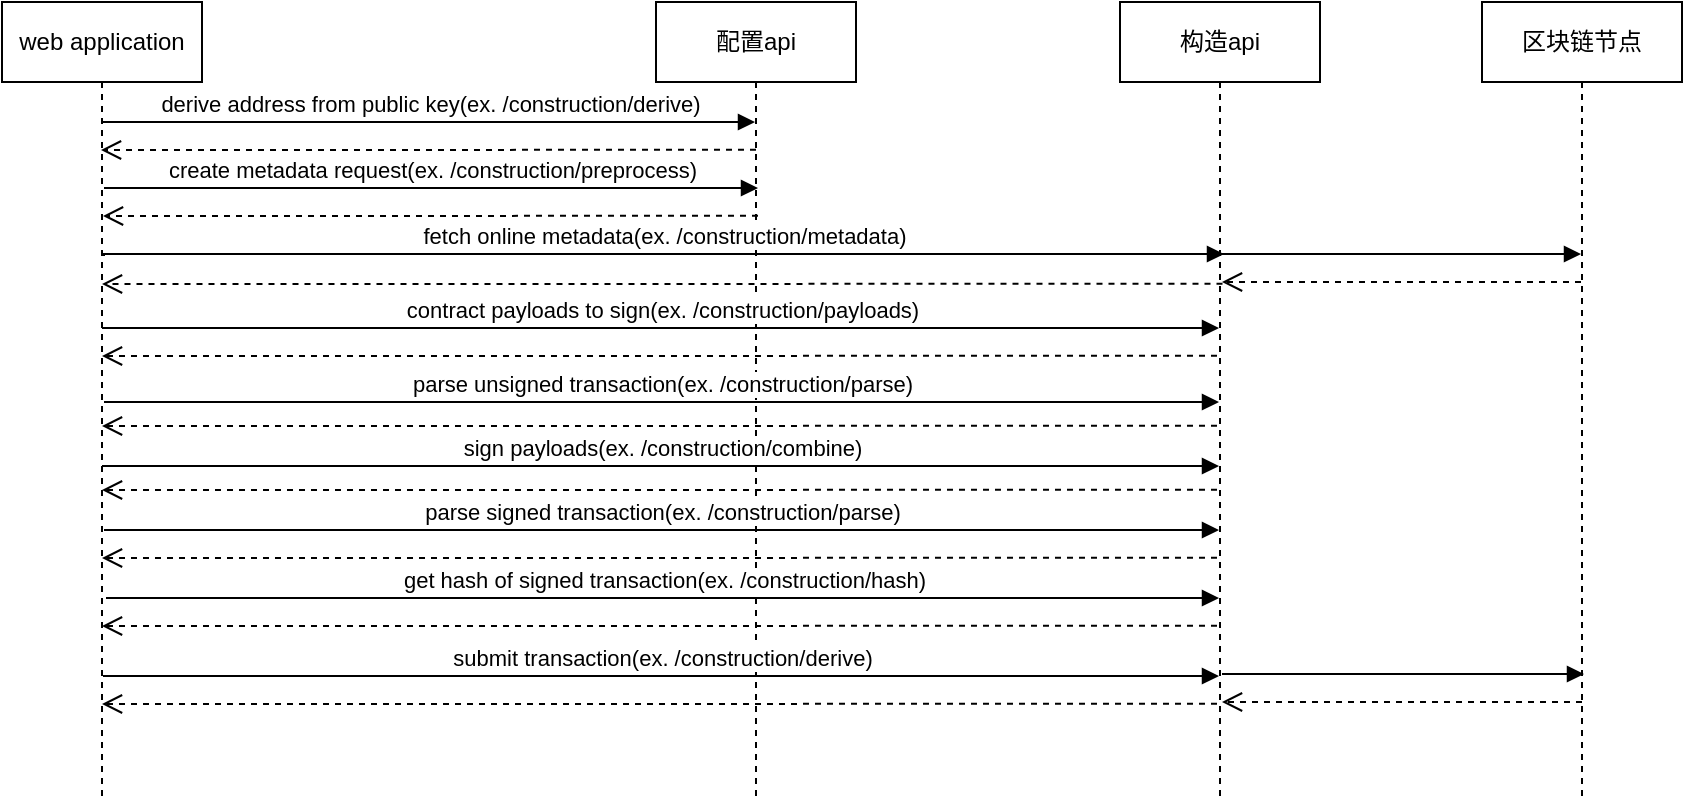 <mxfile version="20.8.20" type="github">
  <diagram name="第 1 页" id="30YcCnIKD1mrAuksQCPE">
    <mxGraphModel dx="926" dy="743" grid="1" gridSize="10" guides="1" tooltips="1" connect="1" arrows="1" fold="1" page="1" pageScale="1" pageWidth="827" pageHeight="1169" math="0" shadow="0">
      <root>
        <mxCell id="0" />
        <mxCell id="1" parent="0" />
        <mxCell id="5dHh55-lNtWIpr4j0pjC-1" value="web application" style="shape=umlLifeline;perimeter=lifelinePerimeter;whiteSpace=wrap;html=1;container=0;dropTarget=0;collapsible=0;recursiveResize=0;outlineConnect=0;portConstraint=eastwest;newEdgeStyle={&quot;edgeStyle&quot;:&quot;elbowEdgeStyle&quot;,&quot;elbow&quot;:&quot;vertical&quot;,&quot;curved&quot;:0,&quot;rounded&quot;:0};" vertex="1" parent="1">
          <mxGeometry x="120" y="160" width="100" height="400" as="geometry" />
        </mxCell>
        <mxCell id="5dHh55-lNtWIpr4j0pjC-2" value="配置api" style="shape=umlLifeline;perimeter=lifelinePerimeter;whiteSpace=wrap;html=1;container=0;dropTarget=0;collapsible=0;recursiveResize=0;outlineConnect=0;portConstraint=eastwest;newEdgeStyle={&quot;edgeStyle&quot;:&quot;elbowEdgeStyle&quot;,&quot;elbow&quot;:&quot;vertical&quot;,&quot;curved&quot;:0,&quot;rounded&quot;:0};" vertex="1" parent="1">
          <mxGeometry x="447" y="160" width="100" height="400" as="geometry" />
        </mxCell>
        <mxCell id="5dHh55-lNtWIpr4j0pjC-4" value="构造api" style="shape=umlLifeline;perimeter=lifelinePerimeter;whiteSpace=wrap;html=1;container=0;dropTarget=0;collapsible=0;recursiveResize=0;outlineConnect=0;portConstraint=eastwest;newEdgeStyle={&quot;edgeStyle&quot;:&quot;elbowEdgeStyle&quot;,&quot;elbow&quot;:&quot;vertical&quot;,&quot;curved&quot;:0,&quot;rounded&quot;:0};" vertex="1" parent="1">
          <mxGeometry x="679" y="160" width="100" height="400" as="geometry" />
        </mxCell>
        <mxCell id="5dHh55-lNtWIpr4j0pjC-6" value="derive address from public key(ex. /construction/derive)" style="html=1;verticalAlign=bottom;endArrow=block;edgeStyle=elbowEdgeStyle;elbow=vertical;curved=0;rounded=0;" edge="1" parent="1" target="5dHh55-lNtWIpr4j0pjC-2">
          <mxGeometry width="80" relative="1" as="geometry">
            <mxPoint x="170" y="220" as="sourcePoint" />
            <mxPoint x="250" y="220" as="targetPoint" />
          </mxGeometry>
        </mxCell>
        <mxCell id="5dHh55-lNtWIpr4j0pjC-7" value="" style="html=1;verticalAlign=bottom;endArrow=open;dashed=1;endSize=8;edgeStyle=elbowEdgeStyle;elbow=vertical;curved=0;rounded=0;exitX=0.5;exitY=0.333;exitDx=0;exitDy=0;exitPerimeter=0;" edge="1" parent="1">
          <mxGeometry relative="1" as="geometry">
            <mxPoint x="497" y="233.9" as="sourcePoint" />
            <mxPoint x="169.5" y="234" as="targetPoint" />
          </mxGeometry>
        </mxCell>
        <mxCell id="5dHh55-lNtWIpr4j0pjC-8" value="create metadata request(ex. /construction/preprocess)" style="html=1;verticalAlign=bottom;endArrow=block;edgeStyle=elbowEdgeStyle;elbow=vertical;curved=0;rounded=0;" edge="1" parent="1">
          <mxGeometry width="80" relative="1" as="geometry">
            <mxPoint x="171" y="253" as="sourcePoint" />
            <mxPoint x="498" y="253" as="targetPoint" />
          </mxGeometry>
        </mxCell>
        <mxCell id="5dHh55-lNtWIpr4j0pjC-9" value="" style="html=1;verticalAlign=bottom;endArrow=open;dashed=1;endSize=8;edgeStyle=elbowEdgeStyle;elbow=vertical;curved=0;rounded=0;exitX=0.5;exitY=0.333;exitDx=0;exitDy=0;exitPerimeter=0;" edge="1" parent="1">
          <mxGeometry relative="1" as="geometry">
            <mxPoint x="498" y="266.9" as="sourcePoint" />
            <mxPoint x="170.5" y="267" as="targetPoint" />
          </mxGeometry>
        </mxCell>
        <mxCell id="5dHh55-lNtWIpr4j0pjC-10" value="fetch online metadata(ex. /construction/metadata)" style="html=1;verticalAlign=bottom;endArrow=block;edgeStyle=elbowEdgeStyle;elbow=vertical;curved=0;rounded=0;entryX=0.52;entryY=0.313;entryDx=0;entryDy=0;entryPerimeter=0;" edge="1" parent="1" target="5dHh55-lNtWIpr4j0pjC-4">
          <mxGeometry width="80" relative="1" as="geometry">
            <mxPoint x="171" y="287" as="sourcePoint" />
            <mxPoint x="498" y="287" as="targetPoint" />
          </mxGeometry>
        </mxCell>
        <mxCell id="5dHh55-lNtWIpr4j0pjC-11" value="" style="html=1;verticalAlign=bottom;endArrow=open;dashed=1;endSize=8;edgeStyle=elbowEdgeStyle;elbow=vertical;curved=0;rounded=0;exitX=0.5;exitY=0.333;exitDx=0;exitDy=0;exitPerimeter=0;" edge="1" parent="1" target="5dHh55-lNtWIpr4j0pjC-1">
          <mxGeometry relative="1" as="geometry">
            <mxPoint x="730.25" y="300.9" as="sourcePoint" />
            <mxPoint x="239" y="301" as="targetPoint" />
            <Array as="points">
              <mxPoint x="799.5" y="301" />
            </Array>
          </mxGeometry>
        </mxCell>
        <mxCell id="5dHh55-lNtWIpr4j0pjC-12" value="contract payloads to sign(ex. /construction/payloads)" style="html=1;verticalAlign=bottom;endArrow=block;edgeStyle=elbowEdgeStyle;elbow=vertical;curved=0;rounded=0;" edge="1" parent="1" target="5dHh55-lNtWIpr4j0pjC-4">
          <mxGeometry width="80" relative="1" as="geometry">
            <mxPoint x="170" y="323" as="sourcePoint" />
            <mxPoint x="497" y="323" as="targetPoint" />
          </mxGeometry>
        </mxCell>
        <mxCell id="5dHh55-lNtWIpr4j0pjC-13" value="" style="html=1;verticalAlign=bottom;endArrow=open;dashed=1;endSize=8;edgeStyle=elbowEdgeStyle;elbow=vertical;curved=0;rounded=0;exitX=0.5;exitY=0.333;exitDx=0;exitDy=0;exitPerimeter=0;" edge="1" parent="1" target="5dHh55-lNtWIpr4j0pjC-1">
          <mxGeometry relative="1" as="geometry">
            <mxPoint x="727.5" y="336.9" as="sourcePoint" />
            <mxPoint x="400" y="337" as="targetPoint" />
          </mxGeometry>
        </mxCell>
        <mxCell id="5dHh55-lNtWIpr4j0pjC-14" value="parse unsigned transaction(ex. /construction/parse)" style="html=1;verticalAlign=bottom;endArrow=block;edgeStyle=elbowEdgeStyle;elbow=vertical;curved=0;rounded=0;" edge="1" parent="1" target="5dHh55-lNtWIpr4j0pjC-4">
          <mxGeometry width="80" relative="1" as="geometry">
            <mxPoint x="171" y="360" as="sourcePoint" />
            <mxPoint x="498" y="360" as="targetPoint" />
          </mxGeometry>
        </mxCell>
        <mxCell id="5dHh55-lNtWIpr4j0pjC-15" value="" style="html=1;verticalAlign=bottom;endArrow=open;dashed=1;endSize=8;edgeStyle=elbowEdgeStyle;elbow=vertical;curved=0;rounded=0;exitX=0.5;exitY=0.333;exitDx=0;exitDy=0;exitPerimeter=0;" edge="1" parent="1" target="5dHh55-lNtWIpr4j0pjC-1">
          <mxGeometry relative="1" as="geometry">
            <mxPoint x="727.5" y="371.9" as="sourcePoint" />
            <mxPoint x="400" y="372" as="targetPoint" />
          </mxGeometry>
        </mxCell>
        <mxCell id="5dHh55-lNtWIpr4j0pjC-16" value="sign payloads(ex. /construction/combine)" style="html=1;verticalAlign=bottom;endArrow=block;edgeStyle=elbowEdgeStyle;elbow=vertical;curved=0;rounded=0;" edge="1" parent="1" target="5dHh55-lNtWIpr4j0pjC-4">
          <mxGeometry width="80" relative="1" as="geometry">
            <mxPoint x="170" y="392" as="sourcePoint" />
            <mxPoint x="497" y="392" as="targetPoint" />
          </mxGeometry>
        </mxCell>
        <mxCell id="5dHh55-lNtWIpr4j0pjC-17" value="" style="html=1;verticalAlign=bottom;endArrow=open;dashed=1;endSize=8;edgeStyle=elbowEdgeStyle;elbow=vertical;curved=0;rounded=0;exitX=0.5;exitY=0.333;exitDx=0;exitDy=0;exitPerimeter=0;" edge="1" parent="1" target="5dHh55-lNtWIpr4j0pjC-1">
          <mxGeometry relative="1" as="geometry">
            <mxPoint x="727.5" y="403.9" as="sourcePoint" />
            <mxPoint x="400" y="404" as="targetPoint" />
          </mxGeometry>
        </mxCell>
        <mxCell id="5dHh55-lNtWIpr4j0pjC-18" value="parse signed transaction(ex. /construction/parse)" style="html=1;verticalAlign=bottom;endArrow=block;edgeStyle=elbowEdgeStyle;elbow=vertical;curved=0;rounded=0;" edge="1" parent="1" target="5dHh55-lNtWIpr4j0pjC-4">
          <mxGeometry width="80" relative="1" as="geometry">
            <mxPoint x="171" y="424" as="sourcePoint" />
            <mxPoint x="498" y="424" as="targetPoint" />
          </mxGeometry>
        </mxCell>
        <mxCell id="5dHh55-lNtWIpr4j0pjC-19" value="" style="html=1;verticalAlign=bottom;endArrow=open;dashed=1;endSize=8;edgeStyle=elbowEdgeStyle;elbow=vertical;curved=0;rounded=0;exitX=0.5;exitY=0.333;exitDx=0;exitDy=0;exitPerimeter=0;" edge="1" parent="1" target="5dHh55-lNtWIpr4j0pjC-1">
          <mxGeometry relative="1" as="geometry">
            <mxPoint x="727.5" y="437.9" as="sourcePoint" />
            <mxPoint x="400" y="438" as="targetPoint" />
          </mxGeometry>
        </mxCell>
        <mxCell id="5dHh55-lNtWIpr4j0pjC-20" value="get hash of signed transaction(ex. /construction/hash)" style="html=1;verticalAlign=bottom;endArrow=block;edgeStyle=elbowEdgeStyle;elbow=vertical;curved=0;rounded=0;" edge="1" parent="1" target="5dHh55-lNtWIpr4j0pjC-4">
          <mxGeometry width="80" relative="1" as="geometry">
            <mxPoint x="172" y="458" as="sourcePoint" />
            <mxPoint x="499" y="458" as="targetPoint" />
          </mxGeometry>
        </mxCell>
        <mxCell id="5dHh55-lNtWIpr4j0pjC-21" value="" style="html=1;verticalAlign=bottom;endArrow=open;dashed=1;endSize=8;edgeStyle=elbowEdgeStyle;elbow=vertical;curved=0;rounded=0;exitX=0.5;exitY=0.333;exitDx=0;exitDy=0;exitPerimeter=0;" edge="1" parent="1" target="5dHh55-lNtWIpr4j0pjC-1">
          <mxGeometry relative="1" as="geometry">
            <mxPoint x="727.5" y="471.9" as="sourcePoint" />
            <mxPoint x="400" y="472" as="targetPoint" />
          </mxGeometry>
        </mxCell>
        <mxCell id="5dHh55-lNtWIpr4j0pjC-22" value="submit transaction(ex. /construction/derive)" style="html=1;verticalAlign=bottom;endArrow=block;edgeStyle=elbowEdgeStyle;elbow=vertical;curved=0;rounded=0;" edge="1" parent="1" target="5dHh55-lNtWIpr4j0pjC-4">
          <mxGeometry width="80" relative="1" as="geometry">
            <mxPoint x="170.5" y="497" as="sourcePoint" />
            <mxPoint x="497.5" y="497" as="targetPoint" />
          </mxGeometry>
        </mxCell>
        <mxCell id="5dHh55-lNtWIpr4j0pjC-23" value="" style="html=1;verticalAlign=bottom;endArrow=open;dashed=1;endSize=8;edgeStyle=elbowEdgeStyle;elbow=vertical;curved=0;rounded=0;exitX=0.5;exitY=0.333;exitDx=0;exitDy=0;exitPerimeter=0;" edge="1" parent="1" target="5dHh55-lNtWIpr4j0pjC-1">
          <mxGeometry relative="1" as="geometry">
            <mxPoint x="727.5" y="510.9" as="sourcePoint" />
            <mxPoint x="400" y="511" as="targetPoint" />
          </mxGeometry>
        </mxCell>
        <mxCell id="5dHh55-lNtWIpr4j0pjC-25" value="区块链节点" style="shape=umlLifeline;perimeter=lifelinePerimeter;whiteSpace=wrap;html=1;container=0;dropTarget=0;collapsible=0;recursiveResize=0;outlineConnect=0;portConstraint=eastwest;newEdgeStyle={&quot;edgeStyle&quot;:&quot;elbowEdgeStyle&quot;,&quot;elbow&quot;:&quot;vertical&quot;,&quot;curved&quot;:0,&quot;rounded&quot;:0};" vertex="1" parent="1">
          <mxGeometry x="860" y="160" width="100" height="400" as="geometry" />
        </mxCell>
        <mxCell id="5dHh55-lNtWIpr4j0pjC-27" value="" style="html=1;verticalAlign=bottom;endArrow=block;edgeStyle=elbowEdgeStyle;elbow=vertical;curved=0;rounded=0;" edge="1" parent="1">
          <mxGeometry width="80" relative="1" as="geometry">
            <mxPoint x="728.5" y="286" as="sourcePoint" />
            <mxPoint x="909.5" y="286" as="targetPoint" />
          </mxGeometry>
        </mxCell>
        <mxCell id="5dHh55-lNtWIpr4j0pjC-28" value="" style="html=1;verticalAlign=bottom;endArrow=open;dashed=1;endSize=8;edgeStyle=elbowEdgeStyle;elbow=vertical;curved=0;rounded=0;" edge="1" parent="1" source="5dHh55-lNtWIpr4j0pjC-25">
          <mxGeometry relative="1" as="geometry">
            <mxPoint x="850" y="300" as="sourcePoint" />
            <mxPoint x="730" y="300" as="targetPoint" />
          </mxGeometry>
        </mxCell>
        <mxCell id="5dHh55-lNtWIpr4j0pjC-29" value="" style="html=1;verticalAlign=bottom;endArrow=block;edgeStyle=elbowEdgeStyle;elbow=vertical;curved=0;rounded=0;" edge="1" parent="1">
          <mxGeometry width="80" relative="1" as="geometry">
            <mxPoint x="730" y="496" as="sourcePoint" />
            <mxPoint x="911" y="496" as="targetPoint" />
          </mxGeometry>
        </mxCell>
        <mxCell id="5dHh55-lNtWIpr4j0pjC-30" value="" style="html=1;verticalAlign=bottom;endArrow=open;dashed=1;endSize=8;edgeStyle=elbowEdgeStyle;elbow=vertical;curved=0;rounded=0;" edge="1" parent="1">
          <mxGeometry relative="1" as="geometry">
            <mxPoint x="910" y="510" as="sourcePoint" />
            <mxPoint x="730" y="510" as="targetPoint" />
          </mxGeometry>
        </mxCell>
      </root>
    </mxGraphModel>
  </diagram>
</mxfile>

